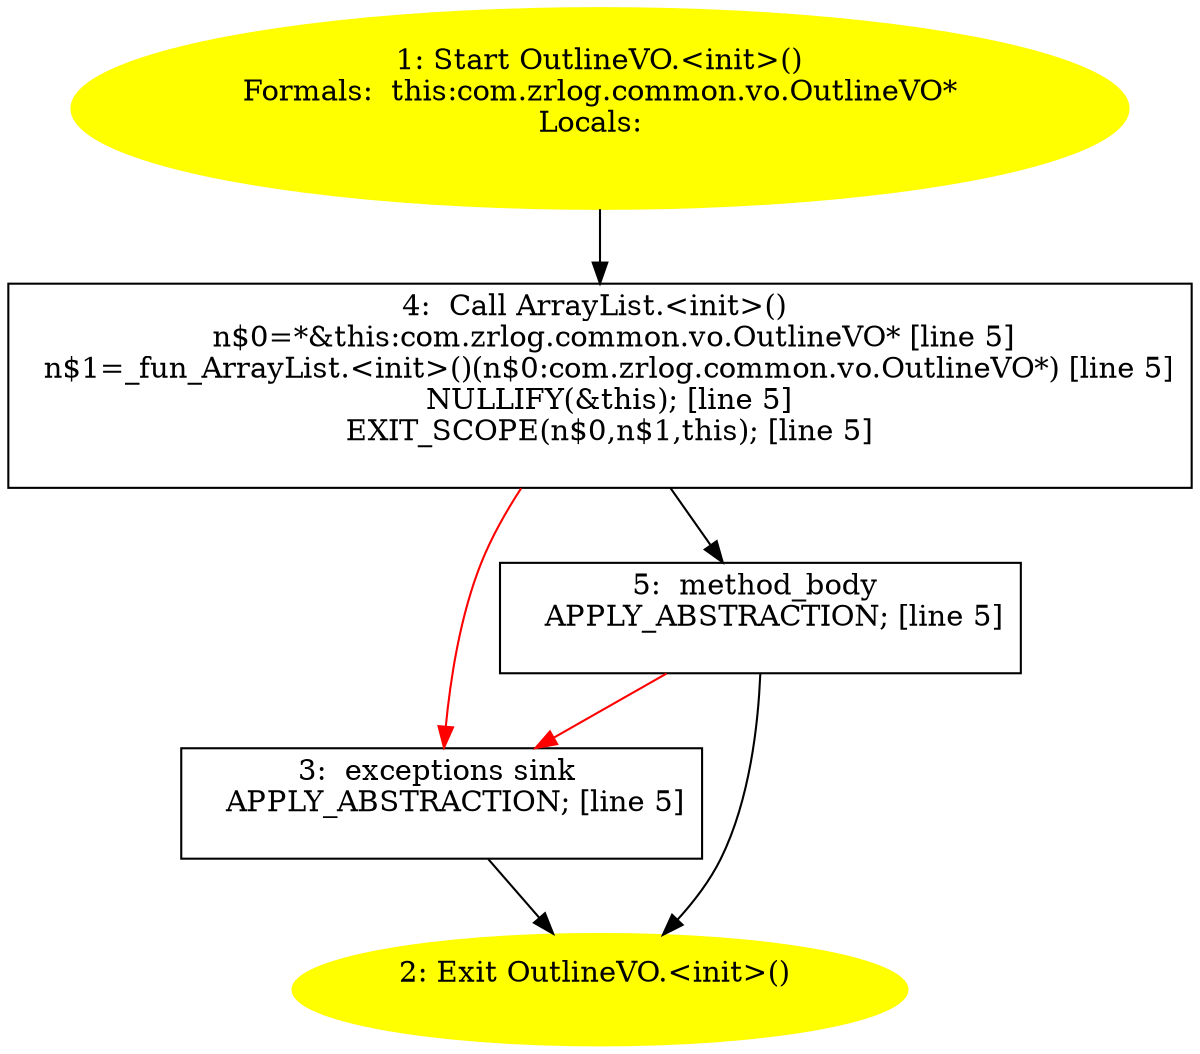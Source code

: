 /* @generated */
digraph cfg {
"com.zrlog.common.vo.OutlineVO.<init>().0233b5b21fbf4748b0961150bfcea3f6_1" [label="1: Start OutlineVO.<init>()\nFormals:  this:com.zrlog.common.vo.OutlineVO*\nLocals:  \n  " color=yellow style=filled]
	

	 "com.zrlog.common.vo.OutlineVO.<init>().0233b5b21fbf4748b0961150bfcea3f6_1" -> "com.zrlog.common.vo.OutlineVO.<init>().0233b5b21fbf4748b0961150bfcea3f6_4" ;
"com.zrlog.common.vo.OutlineVO.<init>().0233b5b21fbf4748b0961150bfcea3f6_2" [label="2: Exit OutlineVO.<init>() \n  " color=yellow style=filled]
	

"com.zrlog.common.vo.OutlineVO.<init>().0233b5b21fbf4748b0961150bfcea3f6_3" [label="3:  exceptions sink \n   APPLY_ABSTRACTION; [line 5]\n " shape="box"]
	

	 "com.zrlog.common.vo.OutlineVO.<init>().0233b5b21fbf4748b0961150bfcea3f6_3" -> "com.zrlog.common.vo.OutlineVO.<init>().0233b5b21fbf4748b0961150bfcea3f6_2" ;
"com.zrlog.common.vo.OutlineVO.<init>().0233b5b21fbf4748b0961150bfcea3f6_4" [label="4:  Call ArrayList.<init>() \n   n$0=*&this:com.zrlog.common.vo.OutlineVO* [line 5]\n  n$1=_fun_ArrayList.<init>()(n$0:com.zrlog.common.vo.OutlineVO*) [line 5]\n  NULLIFY(&this); [line 5]\n  EXIT_SCOPE(n$0,n$1,this); [line 5]\n " shape="box"]
	

	 "com.zrlog.common.vo.OutlineVO.<init>().0233b5b21fbf4748b0961150bfcea3f6_4" -> "com.zrlog.common.vo.OutlineVO.<init>().0233b5b21fbf4748b0961150bfcea3f6_5" ;
	 "com.zrlog.common.vo.OutlineVO.<init>().0233b5b21fbf4748b0961150bfcea3f6_4" -> "com.zrlog.common.vo.OutlineVO.<init>().0233b5b21fbf4748b0961150bfcea3f6_3" [color="red" ];
"com.zrlog.common.vo.OutlineVO.<init>().0233b5b21fbf4748b0961150bfcea3f6_5" [label="5:  method_body \n   APPLY_ABSTRACTION; [line 5]\n " shape="box"]
	

	 "com.zrlog.common.vo.OutlineVO.<init>().0233b5b21fbf4748b0961150bfcea3f6_5" -> "com.zrlog.common.vo.OutlineVO.<init>().0233b5b21fbf4748b0961150bfcea3f6_2" ;
	 "com.zrlog.common.vo.OutlineVO.<init>().0233b5b21fbf4748b0961150bfcea3f6_5" -> "com.zrlog.common.vo.OutlineVO.<init>().0233b5b21fbf4748b0961150bfcea3f6_3" [color="red" ];
}
